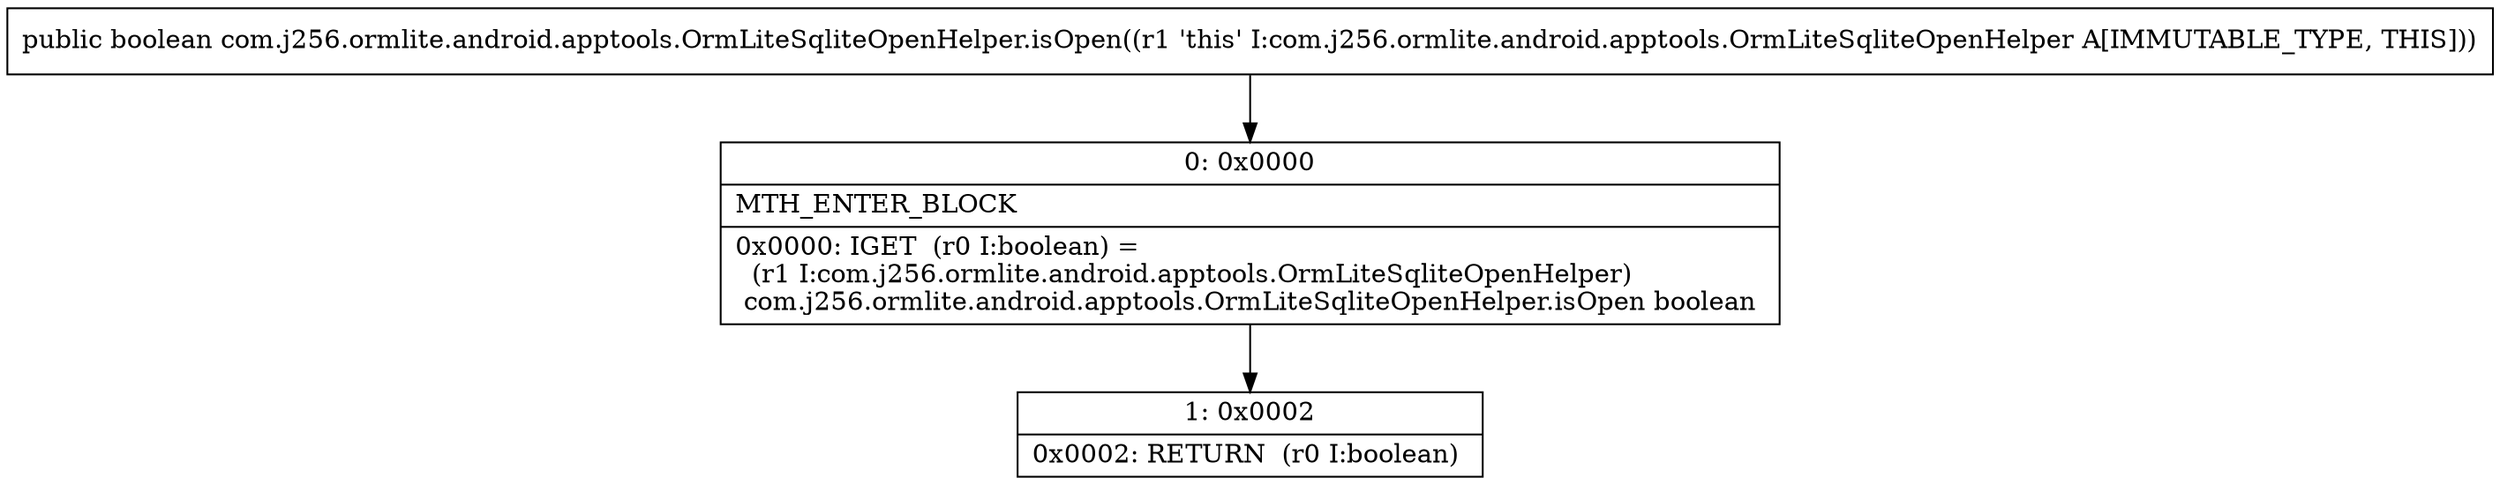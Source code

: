 digraph "CFG forcom.j256.ormlite.android.apptools.OrmLiteSqliteOpenHelper.isOpen()Z" {
Node_0 [shape=record,label="{0\:\ 0x0000|MTH_ENTER_BLOCK\l|0x0000: IGET  (r0 I:boolean) = \l  (r1 I:com.j256.ormlite.android.apptools.OrmLiteSqliteOpenHelper)\l com.j256.ormlite.android.apptools.OrmLiteSqliteOpenHelper.isOpen boolean \l}"];
Node_1 [shape=record,label="{1\:\ 0x0002|0x0002: RETURN  (r0 I:boolean) \l}"];
MethodNode[shape=record,label="{public boolean com.j256.ormlite.android.apptools.OrmLiteSqliteOpenHelper.isOpen((r1 'this' I:com.j256.ormlite.android.apptools.OrmLiteSqliteOpenHelper A[IMMUTABLE_TYPE, THIS])) }"];
MethodNode -> Node_0;
Node_0 -> Node_1;
}

